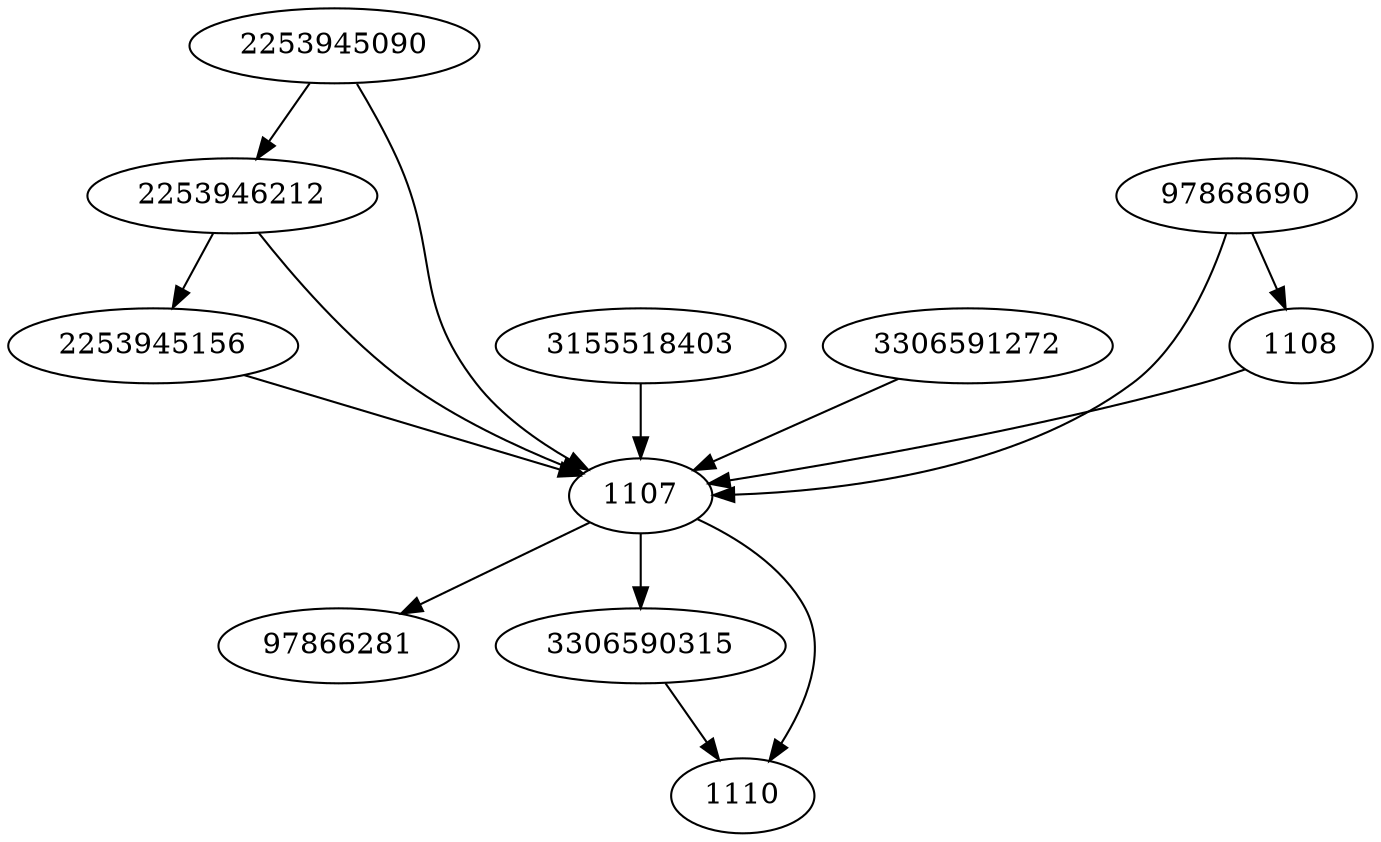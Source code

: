 strict digraph  {
2253945090;
3155518403;
2253946212;
2253945156;
3306591272;
97866281;
3306590315;
97868690;
1107;
1108;
1110;
2253945090 -> 2253946212;
2253945090 -> 1107;
3155518403 -> 1107;
2253946212 -> 2253945156;
2253946212 -> 1107;
2253945156 -> 1107;
3306591272 -> 1107;
3306590315 -> 1110;
97868690 -> 1107;
97868690 -> 1108;
1107 -> 97866281;
1107 -> 1110;
1107 -> 3306590315;
1108 -> 1107;
}
